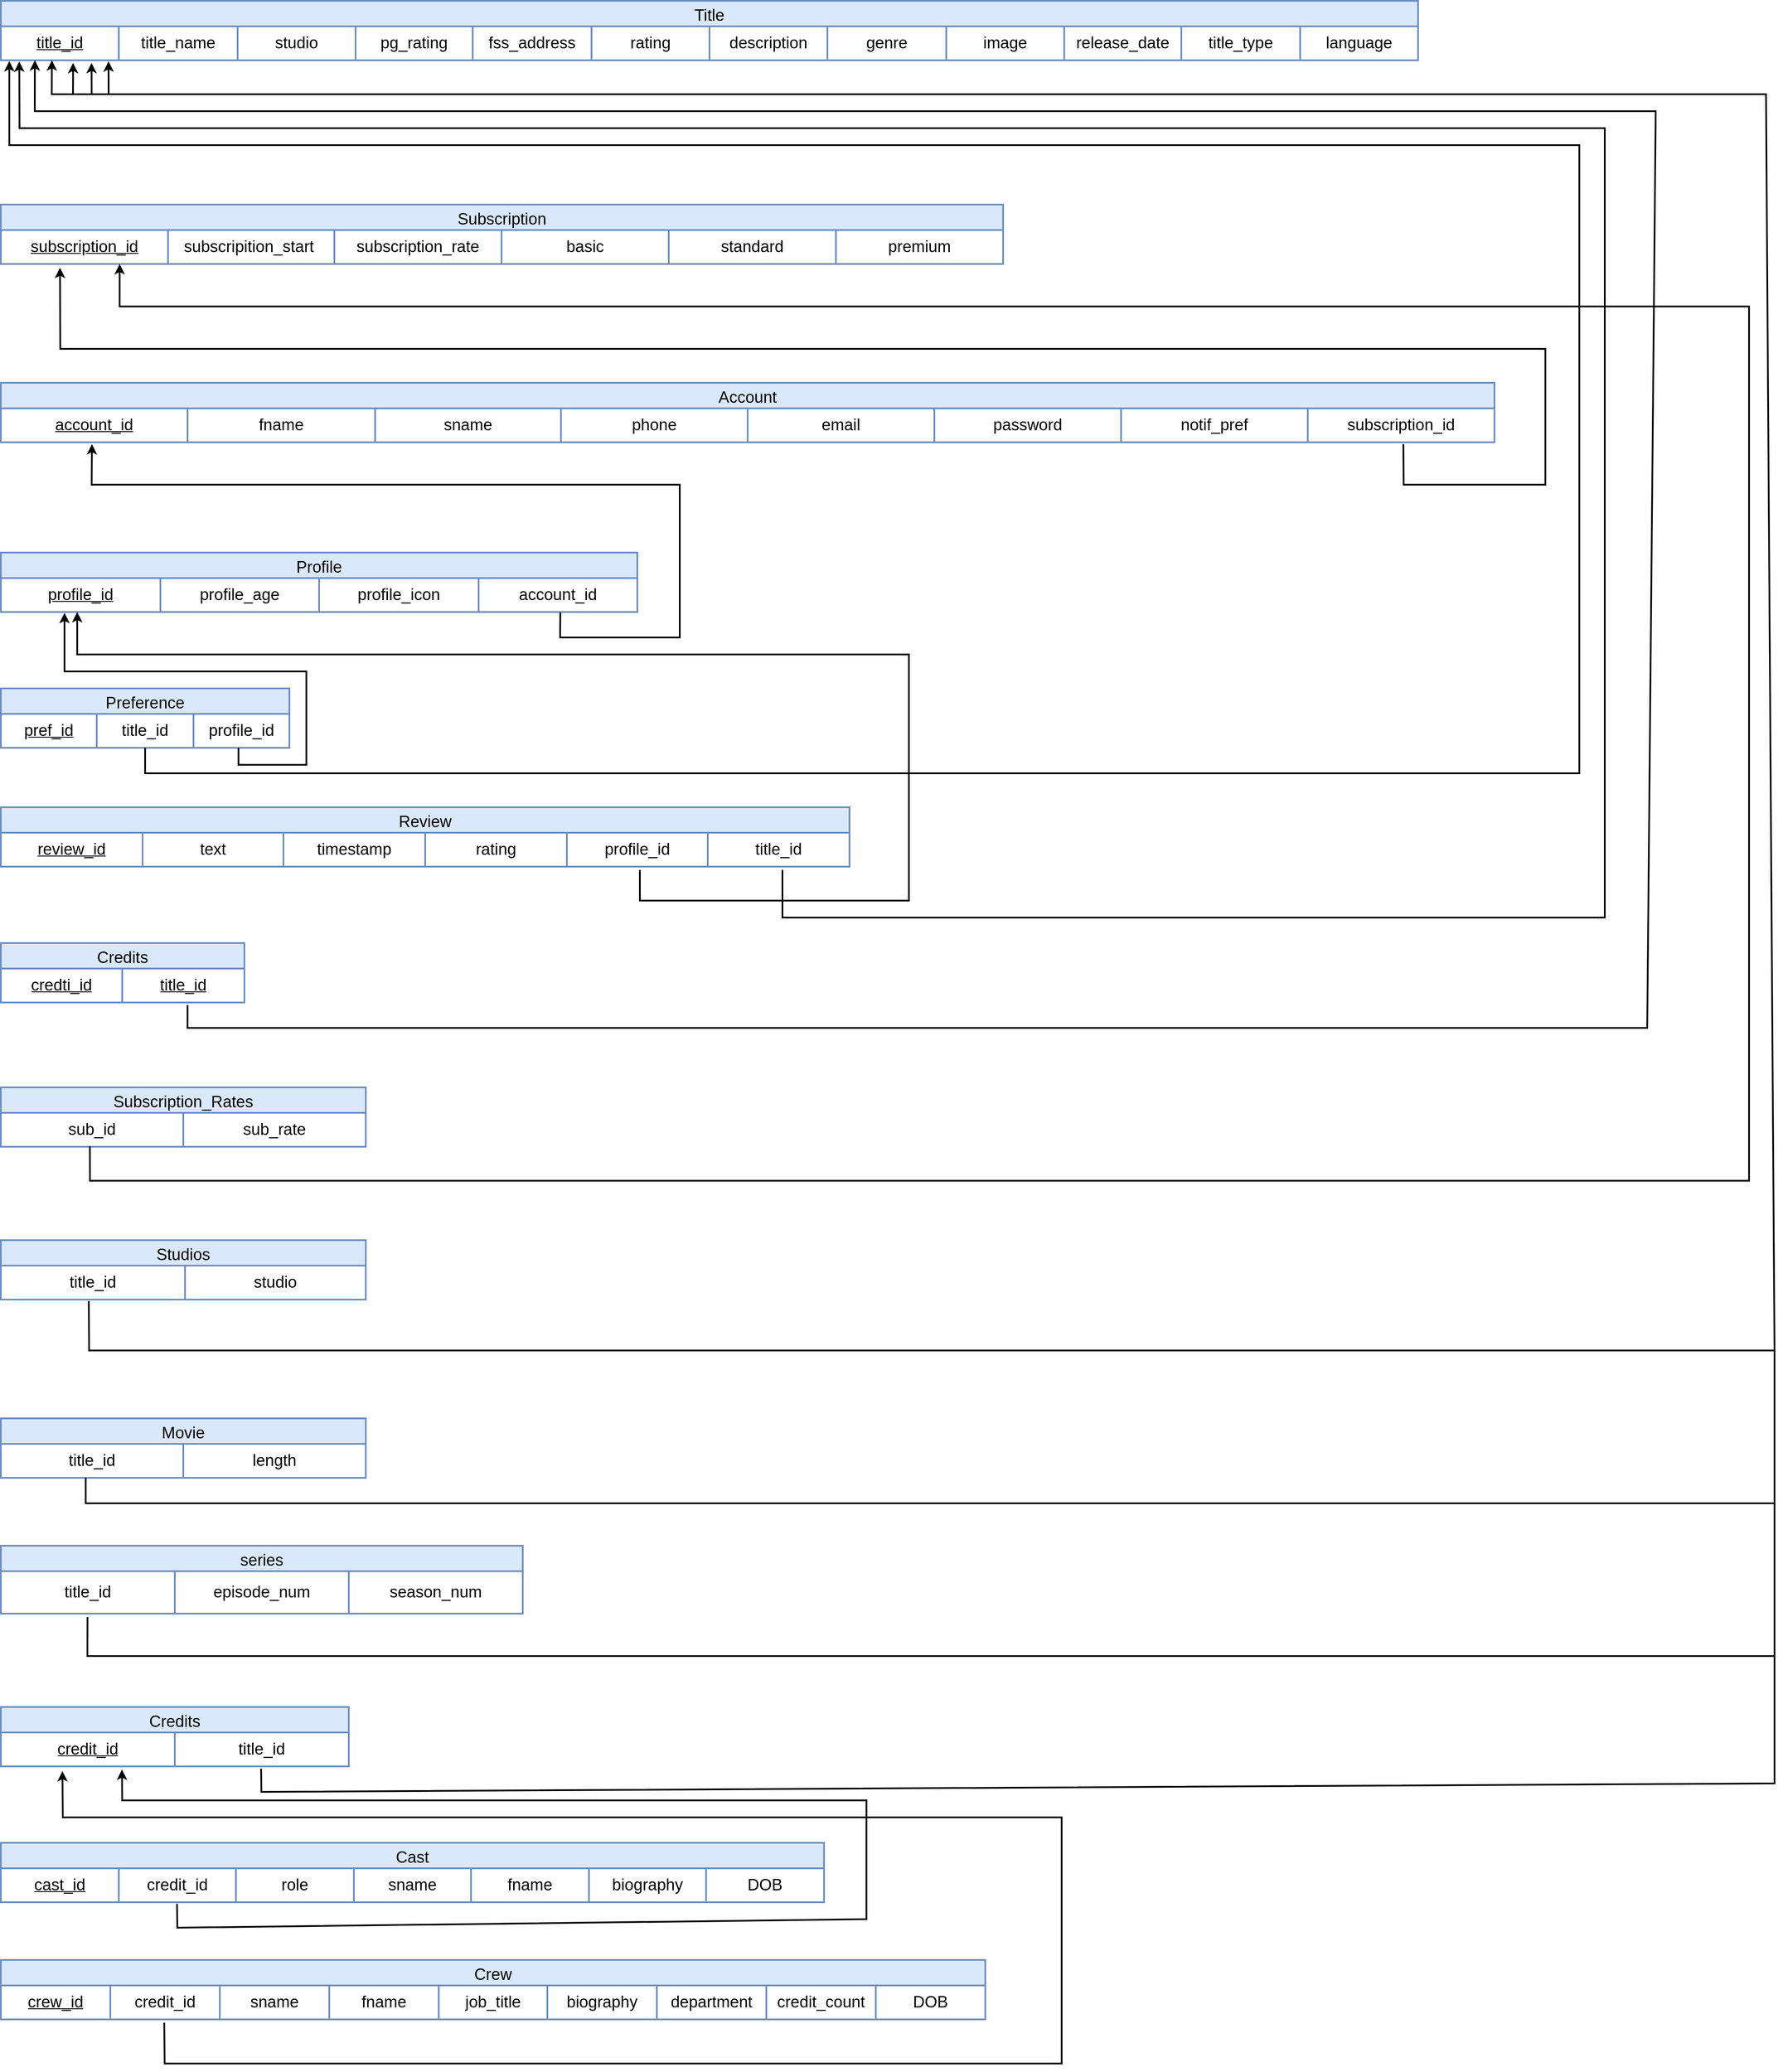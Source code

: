 <mxfile version="24.4.0" type="github">
  <diagram id="C5RBs43oDa-KdzZeNtuy" name="Page-1">
    <mxGraphModel dx="3187" dy="1716" grid="1" gridSize="10" guides="1" tooltips="1" connect="1" arrows="1" fold="1" page="1" pageScale="1" pageWidth="827" pageHeight="1169" math="0" shadow="0">
      <root>
        <mxCell id="WIyWlLk6GJQsqaUBKTNV-0" />
        <mxCell id="WIyWlLk6GJQsqaUBKTNV-1" parent="WIyWlLk6GJQsqaUBKTNV-0" />
        <mxCell id="NfwS4gf-bSEiMEtEzb1n-26" value="Subscription" style="shape=table;startSize=30;container=1;collapsible=0;childLayout=tableLayout;strokeColor=#6c8ebf;fontSize=19;strokeWidth=2;fillColor=#dae8fc;" parent="WIyWlLk6GJQsqaUBKTNV-1" vertex="1">
          <mxGeometry x="20" y="270" width="1181" height="70" as="geometry" />
        </mxCell>
        <mxCell id="NfwS4gf-bSEiMEtEzb1n-27" value="" style="shape=tableRow;horizontal=0;startSize=0;swimlaneHead=0;swimlaneBody=0;strokeColor=inherit;top=0;left=0;bottom=0;right=0;collapsible=0;dropTarget=0;fillColor=none;points=[[0,0.5],[1,0.5]];portConstraint=eastwest;fontSize=19;strokeWidth=2;" parent="NfwS4gf-bSEiMEtEzb1n-26" vertex="1">
          <mxGeometry y="30" width="1181" height="40" as="geometry" />
        </mxCell>
        <mxCell id="NfwS4gf-bSEiMEtEzb1n-28" value="&lt;u style=&quot;font-size: 19px;&quot;&gt;subscription_id&lt;/u&gt;" style="shape=partialRectangle;html=1;whiteSpace=wrap;connectable=0;strokeColor=inherit;overflow=hidden;fillColor=none;top=0;left=0;bottom=0;right=0;pointerEvents=1;fontSize=19;strokeWidth=2;" parent="NfwS4gf-bSEiMEtEzb1n-27" vertex="1">
          <mxGeometry width="197" height="40" as="geometry">
            <mxRectangle width="197" height="40" as="alternateBounds" />
          </mxGeometry>
        </mxCell>
        <mxCell id="NfwS4gf-bSEiMEtEzb1n-29" value="subscripition_start&amp;nbsp;" style="shape=partialRectangle;html=1;whiteSpace=wrap;connectable=0;strokeColor=inherit;overflow=hidden;fillColor=none;top=0;left=0;bottom=0;right=0;pointerEvents=1;fontSize=19;strokeWidth=2;" parent="NfwS4gf-bSEiMEtEzb1n-27" vertex="1">
          <mxGeometry x="197" width="196" height="40" as="geometry">
            <mxRectangle width="196" height="40" as="alternateBounds" />
          </mxGeometry>
        </mxCell>
        <mxCell id="NfwS4gf-bSEiMEtEzb1n-30" value="subscription_rate" style="shape=partialRectangle;html=1;whiteSpace=wrap;connectable=0;strokeColor=inherit;overflow=hidden;fillColor=none;top=0;left=0;bottom=0;right=0;pointerEvents=1;fontSize=19;strokeWidth=2;" parent="NfwS4gf-bSEiMEtEzb1n-27" vertex="1">
          <mxGeometry x="393" width="197" height="40" as="geometry">
            <mxRectangle width="197" height="40" as="alternateBounds" />
          </mxGeometry>
        </mxCell>
        <mxCell id="NfwS4gf-bSEiMEtEzb1n-74" value="basic" style="shape=partialRectangle;html=1;whiteSpace=wrap;connectable=0;strokeColor=inherit;overflow=hidden;fillColor=none;top=0;left=0;bottom=0;right=0;pointerEvents=1;fontSize=19;strokeWidth=2;" parent="NfwS4gf-bSEiMEtEzb1n-27" vertex="1">
          <mxGeometry x="590" width="197" height="40" as="geometry">
            <mxRectangle width="197" height="40" as="alternateBounds" />
          </mxGeometry>
        </mxCell>
        <mxCell id="NfwS4gf-bSEiMEtEzb1n-75" value="standard" style="shape=partialRectangle;html=1;whiteSpace=wrap;connectable=0;strokeColor=inherit;overflow=hidden;fillColor=none;top=0;left=0;bottom=0;right=0;pointerEvents=1;fontSize=19;strokeWidth=2;" parent="NfwS4gf-bSEiMEtEzb1n-27" vertex="1">
          <mxGeometry x="787" width="197" height="40" as="geometry">
            <mxRectangle width="197" height="40" as="alternateBounds" />
          </mxGeometry>
        </mxCell>
        <mxCell id="NfwS4gf-bSEiMEtEzb1n-76" value="premium" style="shape=partialRectangle;html=1;whiteSpace=wrap;connectable=0;strokeColor=inherit;overflow=hidden;fillColor=none;top=0;left=0;bottom=0;right=0;pointerEvents=1;fontSize=19;strokeWidth=2;" parent="NfwS4gf-bSEiMEtEzb1n-27" vertex="1">
          <mxGeometry x="984" width="197" height="40" as="geometry">
            <mxRectangle width="197" height="40" as="alternateBounds" />
          </mxGeometry>
        </mxCell>
        <mxCell id="NfwS4gf-bSEiMEtEzb1n-44" value="Credits" style="shape=table;startSize=30;container=1;collapsible=0;childLayout=tableLayout;strokeColor=#6c8ebf;fontSize=19;strokeWidth=2;fillColor=#dae8fc;" parent="WIyWlLk6GJQsqaUBKTNV-1" vertex="1">
          <mxGeometry x="20" y="1140" width="287" height="70" as="geometry" />
        </mxCell>
        <mxCell id="NfwS4gf-bSEiMEtEzb1n-45" value="" style="shape=tableRow;horizontal=0;startSize=0;swimlaneHead=0;swimlaneBody=0;strokeColor=inherit;top=0;left=0;bottom=0;right=0;collapsible=0;dropTarget=0;fillColor=none;points=[[0,0.5],[1,0.5]];portConstraint=eastwest;fontSize=19;strokeWidth=2;" parent="NfwS4gf-bSEiMEtEzb1n-44" vertex="1">
          <mxGeometry y="30" width="287" height="40" as="geometry" />
        </mxCell>
        <mxCell id="NfwS4gf-bSEiMEtEzb1n-46" value="&lt;u style=&quot;font-size: 19px;&quot;&gt;credti_id&lt;/u&gt;" style="shape=partialRectangle;html=1;whiteSpace=wrap;connectable=0;strokeColor=inherit;overflow=hidden;fillColor=none;top=0;left=0;bottom=0;right=0;pointerEvents=1;fontSize=19;strokeWidth=2;" parent="NfwS4gf-bSEiMEtEzb1n-45" vertex="1">
          <mxGeometry width="143" height="40" as="geometry">
            <mxRectangle width="143" height="40" as="alternateBounds" />
          </mxGeometry>
        </mxCell>
        <mxCell id="NfwS4gf-bSEiMEtEzb1n-47" value="&lt;u style=&quot;font-size: 19px;&quot;&gt;title_id&lt;/u&gt;" style="shape=partialRectangle;html=1;whiteSpace=wrap;connectable=0;strokeColor=inherit;overflow=hidden;fillColor=none;top=0;left=0;bottom=0;right=0;pointerEvents=1;fontSize=19;strokeWidth=2;" parent="NfwS4gf-bSEiMEtEzb1n-45" vertex="1">
          <mxGeometry x="143" width="144" height="40" as="geometry">
            <mxRectangle width="144" height="40" as="alternateBounds" />
          </mxGeometry>
        </mxCell>
        <mxCell id="NfwS4gf-bSEiMEtEzb1n-49" value="Review" style="shape=table;startSize=30;container=1;collapsible=0;childLayout=tableLayout;strokeColor=#6c8ebf;fontSize=19;strokeWidth=2;fillColor=#dae8fc;" parent="WIyWlLk6GJQsqaUBKTNV-1" vertex="1">
          <mxGeometry x="20" y="980" width="1000" height="70" as="geometry" />
        </mxCell>
        <mxCell id="NfwS4gf-bSEiMEtEzb1n-50" value="" style="shape=tableRow;horizontal=0;startSize=0;swimlaneHead=0;swimlaneBody=0;strokeColor=inherit;top=0;left=0;bottom=0;right=0;collapsible=0;dropTarget=0;fillColor=none;points=[[0,0.5],[1,0.5]];portConstraint=eastwest;fontSize=19;strokeWidth=2;" parent="NfwS4gf-bSEiMEtEzb1n-49" vertex="1">
          <mxGeometry y="30" width="1000" height="40" as="geometry" />
        </mxCell>
        <mxCell id="NfwS4gf-bSEiMEtEzb1n-51" value="&lt;u style=&quot;font-size: 19px;&quot;&gt;review_id&lt;/u&gt;" style="shape=partialRectangle;html=1;whiteSpace=wrap;connectable=0;strokeColor=inherit;overflow=hidden;fillColor=none;top=0;left=0;bottom=0;right=0;pointerEvents=1;fontSize=19;strokeWidth=2;" parent="NfwS4gf-bSEiMEtEzb1n-50" vertex="1">
          <mxGeometry width="167" height="40" as="geometry">
            <mxRectangle width="167" height="40" as="alternateBounds" />
          </mxGeometry>
        </mxCell>
        <mxCell id="NfwS4gf-bSEiMEtEzb1n-52" value="text" style="shape=partialRectangle;html=1;whiteSpace=wrap;connectable=0;strokeColor=inherit;overflow=hidden;fillColor=none;top=0;left=0;bottom=0;right=0;pointerEvents=1;fontSize=19;strokeWidth=2;" parent="NfwS4gf-bSEiMEtEzb1n-50" vertex="1">
          <mxGeometry x="167" width="166" height="40" as="geometry">
            <mxRectangle width="166" height="40" as="alternateBounds" />
          </mxGeometry>
        </mxCell>
        <mxCell id="NfwS4gf-bSEiMEtEzb1n-53" value="timestamp" style="shape=partialRectangle;html=1;whiteSpace=wrap;connectable=0;strokeColor=inherit;overflow=hidden;fillColor=none;top=0;left=0;bottom=0;right=0;pointerEvents=1;fontSize=19;strokeWidth=2;" parent="NfwS4gf-bSEiMEtEzb1n-50" vertex="1">
          <mxGeometry x="333" width="167" height="40" as="geometry">
            <mxRectangle width="167" height="40" as="alternateBounds" />
          </mxGeometry>
        </mxCell>
        <mxCell id="NfwS4gf-bSEiMEtEzb1n-91" value="rating" style="shape=partialRectangle;html=1;whiteSpace=wrap;connectable=0;strokeColor=inherit;overflow=hidden;fillColor=none;top=0;left=0;bottom=0;right=0;pointerEvents=1;fontSize=19;strokeWidth=2;" parent="NfwS4gf-bSEiMEtEzb1n-50" vertex="1">
          <mxGeometry x="500" width="167" height="40" as="geometry">
            <mxRectangle width="167" height="40" as="alternateBounds" />
          </mxGeometry>
        </mxCell>
        <mxCell id="NfwS4gf-bSEiMEtEzb1n-92" value="profile_id" style="shape=partialRectangle;html=1;whiteSpace=wrap;connectable=0;strokeColor=inherit;overflow=hidden;fillColor=none;top=0;left=0;bottom=0;right=0;pointerEvents=1;fontSize=19;strokeWidth=2;" parent="NfwS4gf-bSEiMEtEzb1n-50" vertex="1">
          <mxGeometry x="667" width="166" height="40" as="geometry">
            <mxRectangle width="166" height="40" as="alternateBounds" />
          </mxGeometry>
        </mxCell>
        <mxCell id="NfwS4gf-bSEiMEtEzb1n-93" value="title_id" style="shape=partialRectangle;html=1;whiteSpace=wrap;connectable=0;strokeColor=inherit;overflow=hidden;fillColor=none;top=0;left=0;bottom=0;right=0;pointerEvents=1;fontSize=19;strokeWidth=2;" parent="NfwS4gf-bSEiMEtEzb1n-50" vertex="1">
          <mxGeometry x="833" width="167" height="40" as="geometry">
            <mxRectangle width="167" height="40" as="alternateBounds" />
          </mxGeometry>
        </mxCell>
        <mxCell id="NfwS4gf-bSEiMEtEzb1n-54" value="Title" style="shape=table;startSize=30;container=1;collapsible=0;childLayout=tableLayout;strokeColor=#6c8ebf;fontSize=19;strokeWidth=2;fillColor=#dae8fc;" parent="WIyWlLk6GJQsqaUBKTNV-1" vertex="1">
          <mxGeometry x="20" y="30" width="1670" height="70" as="geometry" />
        </mxCell>
        <mxCell id="NfwS4gf-bSEiMEtEzb1n-55" value="" style="shape=tableRow;horizontal=0;startSize=0;swimlaneHead=0;swimlaneBody=0;strokeColor=inherit;top=0;left=0;bottom=0;right=0;collapsible=0;dropTarget=0;fillColor=none;points=[[0,0.5],[1,0.5]];portConstraint=eastwest;fontSize=19;strokeWidth=2;" parent="NfwS4gf-bSEiMEtEzb1n-54" vertex="1">
          <mxGeometry y="30" width="1670" height="40" as="geometry" />
        </mxCell>
        <mxCell id="NfwS4gf-bSEiMEtEzb1n-56" value="&lt;u style=&quot;font-size: 19px;&quot;&gt;title_id&lt;/u&gt;" style="shape=partialRectangle;html=1;whiteSpace=wrap;connectable=0;strokeColor=inherit;overflow=hidden;fillColor=none;top=0;left=0;bottom=0;right=0;pointerEvents=1;fontSize=19;strokeWidth=2;" parent="NfwS4gf-bSEiMEtEzb1n-55" vertex="1">
          <mxGeometry width="139" height="40" as="geometry">
            <mxRectangle width="139" height="40" as="alternateBounds" />
          </mxGeometry>
        </mxCell>
        <mxCell id="NfwS4gf-bSEiMEtEzb1n-57" value="title_name" style="shape=partialRectangle;html=1;whiteSpace=wrap;connectable=0;strokeColor=inherit;overflow=hidden;fillColor=none;top=0;left=0;bottom=0;right=0;pointerEvents=1;fontSize=19;strokeWidth=2;" parent="NfwS4gf-bSEiMEtEzb1n-55" vertex="1">
          <mxGeometry x="139" width="140" height="40" as="geometry">
            <mxRectangle width="140" height="40" as="alternateBounds" />
          </mxGeometry>
        </mxCell>
        <mxCell id="NfwS4gf-bSEiMEtEzb1n-58" value="studio" style="shape=partialRectangle;html=1;whiteSpace=wrap;connectable=0;strokeColor=inherit;overflow=hidden;fillColor=none;top=0;left=0;bottom=0;right=0;pointerEvents=1;fontSize=19;strokeWidth=2;" parent="NfwS4gf-bSEiMEtEzb1n-55" vertex="1">
          <mxGeometry x="279" width="139" height="40" as="geometry">
            <mxRectangle width="139" height="40" as="alternateBounds" />
          </mxGeometry>
        </mxCell>
        <mxCell id="NfwS4gf-bSEiMEtEzb1n-82" value="pg_rating" style="shape=partialRectangle;html=1;whiteSpace=wrap;connectable=0;strokeColor=inherit;overflow=hidden;fillColor=none;top=0;left=0;bottom=0;right=0;pointerEvents=1;fontSize=19;strokeWidth=2;" parent="NfwS4gf-bSEiMEtEzb1n-55" vertex="1">
          <mxGeometry x="418" width="138" height="40" as="geometry">
            <mxRectangle width="138" height="40" as="alternateBounds" />
          </mxGeometry>
        </mxCell>
        <mxCell id="NfwS4gf-bSEiMEtEzb1n-83" value="fss_address" style="shape=partialRectangle;html=1;whiteSpace=wrap;connectable=0;strokeColor=inherit;overflow=hidden;fillColor=none;top=0;left=0;bottom=0;right=0;pointerEvents=1;fontSize=19;strokeWidth=2;" parent="NfwS4gf-bSEiMEtEzb1n-55" vertex="1">
          <mxGeometry x="556" width="140" height="40" as="geometry">
            <mxRectangle width="140" height="40" as="alternateBounds" />
          </mxGeometry>
        </mxCell>
        <mxCell id="NfwS4gf-bSEiMEtEzb1n-84" value="rating" style="shape=partialRectangle;html=1;whiteSpace=wrap;connectable=0;strokeColor=inherit;overflow=hidden;fillColor=none;top=0;left=0;bottom=0;right=0;pointerEvents=1;fontSize=19;strokeWidth=2;" parent="NfwS4gf-bSEiMEtEzb1n-55" vertex="1">
          <mxGeometry x="696" width="139" height="40" as="geometry">
            <mxRectangle width="139" height="40" as="alternateBounds" />
          </mxGeometry>
        </mxCell>
        <mxCell id="NfwS4gf-bSEiMEtEzb1n-85" value="description" style="shape=partialRectangle;html=1;whiteSpace=wrap;connectable=0;strokeColor=inherit;overflow=hidden;fillColor=none;top=0;left=0;bottom=0;right=0;pointerEvents=1;fontSize=19;strokeWidth=2;" parent="NfwS4gf-bSEiMEtEzb1n-55" vertex="1">
          <mxGeometry x="835" width="139" height="40" as="geometry">
            <mxRectangle width="139" height="40" as="alternateBounds" />
          </mxGeometry>
        </mxCell>
        <mxCell id="NfwS4gf-bSEiMEtEzb1n-86" value="genre" style="shape=partialRectangle;html=1;whiteSpace=wrap;connectable=0;strokeColor=inherit;overflow=hidden;fillColor=none;top=0;left=0;bottom=0;right=0;pointerEvents=1;fontSize=19;strokeWidth=2;" parent="NfwS4gf-bSEiMEtEzb1n-55" vertex="1">
          <mxGeometry x="974" width="140" height="40" as="geometry">
            <mxRectangle width="140" height="40" as="alternateBounds" />
          </mxGeometry>
        </mxCell>
        <mxCell id="NfwS4gf-bSEiMEtEzb1n-87" value="image" style="shape=partialRectangle;html=1;whiteSpace=wrap;connectable=0;strokeColor=inherit;overflow=hidden;fillColor=none;top=0;left=0;bottom=0;right=0;pointerEvents=1;fontSize=19;strokeWidth=2;" parent="NfwS4gf-bSEiMEtEzb1n-55" vertex="1">
          <mxGeometry x="1114" width="139" height="40" as="geometry">
            <mxRectangle width="139" height="40" as="alternateBounds" />
          </mxGeometry>
        </mxCell>
        <mxCell id="NfwS4gf-bSEiMEtEzb1n-88" value="release_date" style="shape=partialRectangle;html=1;whiteSpace=wrap;connectable=0;strokeColor=inherit;overflow=hidden;fillColor=none;top=0;left=0;bottom=0;right=0;pointerEvents=1;fontSize=19;strokeWidth=2;" parent="NfwS4gf-bSEiMEtEzb1n-55" vertex="1">
          <mxGeometry x="1253" width="138" height="40" as="geometry">
            <mxRectangle width="138" height="40" as="alternateBounds" />
          </mxGeometry>
        </mxCell>
        <mxCell id="NfwS4gf-bSEiMEtEzb1n-89" value="title_type" style="shape=partialRectangle;html=1;whiteSpace=wrap;connectable=0;strokeColor=inherit;overflow=hidden;fillColor=none;top=0;left=0;bottom=0;right=0;pointerEvents=1;fontSize=19;strokeWidth=2;" parent="NfwS4gf-bSEiMEtEzb1n-55" vertex="1">
          <mxGeometry x="1391" width="140" height="40" as="geometry">
            <mxRectangle width="140" height="40" as="alternateBounds" />
          </mxGeometry>
        </mxCell>
        <mxCell id="NfwS4gf-bSEiMEtEzb1n-90" value="language" style="shape=partialRectangle;html=1;whiteSpace=wrap;connectable=0;strokeColor=inherit;overflow=hidden;fillColor=none;top=0;left=0;bottom=0;right=0;pointerEvents=1;fontSize=19;strokeWidth=2;" parent="NfwS4gf-bSEiMEtEzb1n-55" vertex="1">
          <mxGeometry x="1531" width="139" height="40" as="geometry">
            <mxRectangle width="139" height="40" as="alternateBounds" />
          </mxGeometry>
        </mxCell>
        <mxCell id="NfwS4gf-bSEiMEtEzb1n-59" value="Preference" style="shape=table;startSize=30;container=1;collapsible=0;childLayout=tableLayout;strokeColor=#6c8ebf;fontSize=19;strokeWidth=2;fillColor=#dae8fc;" parent="WIyWlLk6GJQsqaUBKTNV-1" vertex="1">
          <mxGeometry x="20" y="840" width="340" height="70" as="geometry" />
        </mxCell>
        <mxCell id="NfwS4gf-bSEiMEtEzb1n-60" value="" style="shape=tableRow;horizontal=0;startSize=0;swimlaneHead=0;swimlaneBody=0;strokeColor=inherit;top=0;left=0;bottom=0;right=0;collapsible=0;dropTarget=0;fillColor=none;points=[[0,0.5],[1,0.5]];portConstraint=eastwest;fontSize=19;strokeWidth=2;" parent="NfwS4gf-bSEiMEtEzb1n-59" vertex="1">
          <mxGeometry y="30" width="340" height="40" as="geometry" />
        </mxCell>
        <mxCell id="NfwS4gf-bSEiMEtEzb1n-61" value="&lt;u style=&quot;font-size: 19px;&quot;&gt;pref_id&lt;/u&gt;" style="shape=partialRectangle;html=1;whiteSpace=wrap;connectable=0;strokeColor=inherit;overflow=hidden;fillColor=none;top=0;left=0;bottom=0;right=0;pointerEvents=1;fontSize=19;strokeWidth=2;" parent="NfwS4gf-bSEiMEtEzb1n-60" vertex="1">
          <mxGeometry width="113" height="40" as="geometry">
            <mxRectangle width="113" height="40" as="alternateBounds" />
          </mxGeometry>
        </mxCell>
        <mxCell id="NfwS4gf-bSEiMEtEzb1n-62" value="title_id" style="shape=partialRectangle;html=1;whiteSpace=wrap;connectable=0;strokeColor=inherit;overflow=hidden;fillColor=none;top=0;left=0;bottom=0;right=0;pointerEvents=1;fontSize=19;strokeWidth=2;" parent="NfwS4gf-bSEiMEtEzb1n-60" vertex="1">
          <mxGeometry x="113" width="114" height="40" as="geometry">
            <mxRectangle width="114" height="40" as="alternateBounds" />
          </mxGeometry>
        </mxCell>
        <mxCell id="NfwS4gf-bSEiMEtEzb1n-63" value="profile_id" style="shape=partialRectangle;html=1;whiteSpace=wrap;connectable=0;strokeColor=inherit;overflow=hidden;fillColor=none;top=0;left=0;bottom=0;right=0;pointerEvents=1;fontSize=19;strokeWidth=2;" parent="NfwS4gf-bSEiMEtEzb1n-60" vertex="1">
          <mxGeometry x="227" width="113" height="40" as="geometry">
            <mxRectangle width="113" height="40" as="alternateBounds" />
          </mxGeometry>
        </mxCell>
        <mxCell id="NfwS4gf-bSEiMEtEzb1n-64" value="Account" style="shape=table;startSize=30;container=1;collapsible=0;childLayout=tableLayout;strokeColor=#6c8ebf;fontSize=19;strokeWidth=2;fillColor=#dae8fc;" parent="WIyWlLk6GJQsqaUBKTNV-1" vertex="1">
          <mxGeometry x="20" y="480" width="1760" height="70" as="geometry" />
        </mxCell>
        <mxCell id="NfwS4gf-bSEiMEtEzb1n-65" value="" style="shape=tableRow;horizontal=0;startSize=0;swimlaneHead=0;swimlaneBody=0;strokeColor=inherit;top=0;left=0;bottom=0;right=0;collapsible=0;dropTarget=0;fillColor=none;points=[[0,0.5],[1,0.5]];portConstraint=eastwest;fontSize=19;strokeWidth=2;" parent="NfwS4gf-bSEiMEtEzb1n-64" vertex="1">
          <mxGeometry y="30" width="1760" height="40" as="geometry" />
        </mxCell>
        <mxCell id="NfwS4gf-bSEiMEtEzb1n-66" value="&lt;u style=&quot;font-size: 19px;&quot;&gt;account_id&lt;/u&gt;" style="shape=partialRectangle;html=1;whiteSpace=wrap;connectable=0;strokeColor=inherit;overflow=hidden;fillColor=none;top=0;left=0;bottom=0;right=0;pointerEvents=1;fontSize=19;strokeWidth=2;" parent="NfwS4gf-bSEiMEtEzb1n-65" vertex="1">
          <mxGeometry width="220" height="40" as="geometry">
            <mxRectangle width="220" height="40" as="alternateBounds" />
          </mxGeometry>
        </mxCell>
        <mxCell id="NfwS4gf-bSEiMEtEzb1n-67" value="fname" style="shape=partialRectangle;html=1;whiteSpace=wrap;connectable=0;strokeColor=inherit;overflow=hidden;fillColor=none;top=0;left=0;bottom=0;right=0;pointerEvents=1;fontSize=19;strokeWidth=2;" parent="NfwS4gf-bSEiMEtEzb1n-65" vertex="1">
          <mxGeometry x="220" width="221" height="40" as="geometry">
            <mxRectangle width="221" height="40" as="alternateBounds" />
          </mxGeometry>
        </mxCell>
        <mxCell id="NfwS4gf-bSEiMEtEzb1n-68" value="sname" style="shape=partialRectangle;html=1;whiteSpace=wrap;connectable=0;strokeColor=inherit;overflow=hidden;fillColor=none;top=0;left=0;bottom=0;right=0;pointerEvents=1;fontSize=19;strokeWidth=2;" parent="NfwS4gf-bSEiMEtEzb1n-65" vertex="1">
          <mxGeometry x="441" width="219" height="40" as="geometry">
            <mxRectangle width="219" height="40" as="alternateBounds" />
          </mxGeometry>
        </mxCell>
        <mxCell id="NfwS4gf-bSEiMEtEzb1n-77" value="phone" style="shape=partialRectangle;html=1;whiteSpace=wrap;connectable=0;strokeColor=inherit;overflow=hidden;fillColor=none;top=0;left=0;bottom=0;right=0;pointerEvents=1;fontSize=19;strokeWidth=2;" parent="NfwS4gf-bSEiMEtEzb1n-65" vertex="1">
          <mxGeometry x="660" width="220" height="40" as="geometry">
            <mxRectangle width="220" height="40" as="alternateBounds" />
          </mxGeometry>
        </mxCell>
        <mxCell id="NfwS4gf-bSEiMEtEzb1n-78" value="email" style="shape=partialRectangle;html=1;whiteSpace=wrap;connectable=0;strokeColor=inherit;overflow=hidden;fillColor=none;top=0;left=0;bottom=0;right=0;pointerEvents=1;fontSize=19;strokeWidth=2;" parent="NfwS4gf-bSEiMEtEzb1n-65" vertex="1">
          <mxGeometry x="880" width="220" height="40" as="geometry">
            <mxRectangle width="220" height="40" as="alternateBounds" />
          </mxGeometry>
        </mxCell>
        <mxCell id="NfwS4gf-bSEiMEtEzb1n-79" value="password" style="shape=partialRectangle;html=1;whiteSpace=wrap;connectable=0;strokeColor=inherit;overflow=hidden;fillColor=none;top=0;left=0;bottom=0;right=0;pointerEvents=1;fontSize=19;strokeWidth=2;" parent="NfwS4gf-bSEiMEtEzb1n-65" vertex="1">
          <mxGeometry x="1100" width="220" height="40" as="geometry">
            <mxRectangle width="220" height="40" as="alternateBounds" />
          </mxGeometry>
        </mxCell>
        <mxCell id="NfwS4gf-bSEiMEtEzb1n-80" value="notif_pref" style="shape=partialRectangle;html=1;whiteSpace=wrap;connectable=0;strokeColor=inherit;overflow=hidden;fillColor=none;top=0;left=0;bottom=0;right=0;pointerEvents=1;fontSize=19;strokeWidth=2;" parent="NfwS4gf-bSEiMEtEzb1n-65" vertex="1">
          <mxGeometry x="1320" width="220" height="40" as="geometry">
            <mxRectangle width="220" height="40" as="alternateBounds" />
          </mxGeometry>
        </mxCell>
        <mxCell id="NfwS4gf-bSEiMEtEzb1n-104" value="subscription_id" style="shape=partialRectangle;html=1;whiteSpace=wrap;connectable=0;strokeColor=inherit;overflow=hidden;fillColor=none;top=0;left=0;bottom=0;right=0;pointerEvents=1;fontSize=19;strokeWidth=2;" parent="NfwS4gf-bSEiMEtEzb1n-65" vertex="1">
          <mxGeometry x="1540" width="220" height="40" as="geometry">
            <mxRectangle width="220" height="40" as="alternateBounds" />
          </mxGeometry>
        </mxCell>
        <mxCell id="NfwS4gf-bSEiMEtEzb1n-69" value="Profile" style="shape=table;startSize=30;container=1;collapsible=0;childLayout=tableLayout;strokeColor=#6c8ebf;fontSize=19;strokeWidth=2;fillColor=#dae8fc;" parent="WIyWlLk6GJQsqaUBKTNV-1" vertex="1">
          <mxGeometry x="20" y="680" width="750" height="70" as="geometry" />
        </mxCell>
        <mxCell id="NfwS4gf-bSEiMEtEzb1n-70" value="" style="shape=tableRow;horizontal=0;startSize=0;swimlaneHead=0;swimlaneBody=0;strokeColor=inherit;top=0;left=0;bottom=0;right=0;collapsible=0;dropTarget=0;fillColor=none;points=[[0,0.5],[1,0.5]];portConstraint=eastwest;fontSize=19;strokeWidth=2;" parent="NfwS4gf-bSEiMEtEzb1n-69" vertex="1">
          <mxGeometry y="30" width="750" height="40" as="geometry" />
        </mxCell>
        <mxCell id="NfwS4gf-bSEiMEtEzb1n-71" value="&lt;u style=&quot;font-size: 19px;&quot;&gt;profile_id&lt;/u&gt;" style="shape=partialRectangle;html=1;whiteSpace=wrap;connectable=0;strokeColor=inherit;overflow=hidden;fillColor=none;top=0;left=0;bottom=0;right=0;pointerEvents=1;fontSize=19;strokeWidth=2;" parent="NfwS4gf-bSEiMEtEzb1n-70" vertex="1">
          <mxGeometry width="188" height="40" as="geometry">
            <mxRectangle width="188" height="40" as="alternateBounds" />
          </mxGeometry>
        </mxCell>
        <mxCell id="NfwS4gf-bSEiMEtEzb1n-72" value="profile_age" style="shape=partialRectangle;html=1;whiteSpace=wrap;connectable=0;strokeColor=inherit;overflow=hidden;fillColor=none;top=0;left=0;bottom=0;right=0;pointerEvents=1;fontSize=19;strokeWidth=2;" parent="NfwS4gf-bSEiMEtEzb1n-70" vertex="1">
          <mxGeometry x="188" width="187" height="40" as="geometry">
            <mxRectangle width="187" height="40" as="alternateBounds" />
          </mxGeometry>
        </mxCell>
        <mxCell id="NfwS4gf-bSEiMEtEzb1n-73" value="profile_icon" style="shape=partialRectangle;html=1;whiteSpace=wrap;connectable=0;strokeColor=inherit;overflow=hidden;fillColor=none;top=0;left=0;bottom=0;right=0;pointerEvents=1;fontSize=19;strokeWidth=2;" parent="NfwS4gf-bSEiMEtEzb1n-70" vertex="1">
          <mxGeometry x="375" width="188" height="40" as="geometry">
            <mxRectangle width="188" height="40" as="alternateBounds" />
          </mxGeometry>
        </mxCell>
        <mxCell id="NfwS4gf-bSEiMEtEzb1n-81" value="account_id" style="shape=partialRectangle;html=1;whiteSpace=wrap;connectable=0;strokeColor=inherit;overflow=hidden;fillColor=none;top=0;left=0;bottom=0;right=0;pointerEvents=1;fontSize=19;strokeWidth=2;" parent="NfwS4gf-bSEiMEtEzb1n-70" vertex="1">
          <mxGeometry x="563" width="187" height="40" as="geometry">
            <mxRectangle width="187" height="40" as="alternateBounds" />
          </mxGeometry>
        </mxCell>
        <mxCell id="NfwS4gf-bSEiMEtEzb1n-94" value="Subscription_Rates" style="shape=table;startSize=30;container=1;collapsible=0;childLayout=tableLayout;strokeColor=#6c8ebf;fontSize=19;strokeWidth=2;fillColor=#dae8fc;" parent="WIyWlLk6GJQsqaUBKTNV-1" vertex="1">
          <mxGeometry x="20" y="1310" width="430" height="70" as="geometry" />
        </mxCell>
        <mxCell id="NfwS4gf-bSEiMEtEzb1n-95" value="" style="shape=tableRow;horizontal=0;startSize=0;swimlaneHead=0;swimlaneBody=0;strokeColor=inherit;top=0;left=0;bottom=0;right=0;collapsible=0;dropTarget=0;fillColor=none;points=[[0,0.5],[1,0.5]];portConstraint=eastwest;fontSize=19;strokeWidth=2;" parent="NfwS4gf-bSEiMEtEzb1n-94" vertex="1">
          <mxGeometry y="30" width="430" height="40" as="geometry" />
        </mxCell>
        <mxCell id="NfwS4gf-bSEiMEtEzb1n-96" value="sub_id" style="shape=partialRectangle;html=1;whiteSpace=wrap;connectable=0;strokeColor=inherit;overflow=hidden;fillColor=none;top=0;left=0;bottom=0;right=0;pointerEvents=1;fontSize=19;strokeWidth=2;" parent="NfwS4gf-bSEiMEtEzb1n-95" vertex="1">
          <mxGeometry width="215" height="40" as="geometry">
            <mxRectangle width="215" height="40" as="alternateBounds" />
          </mxGeometry>
        </mxCell>
        <mxCell id="NfwS4gf-bSEiMEtEzb1n-97" value="sub_rate" style="shape=partialRectangle;html=1;whiteSpace=wrap;connectable=0;strokeColor=inherit;overflow=hidden;fillColor=none;top=0;left=0;bottom=0;right=0;pointerEvents=1;fontSize=19;strokeWidth=2;" parent="NfwS4gf-bSEiMEtEzb1n-95" vertex="1">
          <mxGeometry x="215" width="215" height="40" as="geometry">
            <mxRectangle width="215" height="40" as="alternateBounds" />
          </mxGeometry>
        </mxCell>
        <mxCell id="NfwS4gf-bSEiMEtEzb1n-99" value="Studios" style="shape=table;startSize=30;container=1;collapsible=0;childLayout=tableLayout;strokeColor=#6c8ebf;fontSize=19;strokeWidth=2;fillColor=#dae8fc;" parent="WIyWlLk6GJQsqaUBKTNV-1" vertex="1">
          <mxGeometry x="20" y="1490" width="430" height="70" as="geometry" />
        </mxCell>
        <mxCell id="NfwS4gf-bSEiMEtEzb1n-100" value="" style="shape=tableRow;horizontal=0;startSize=0;swimlaneHead=0;swimlaneBody=0;strokeColor=inherit;top=0;left=0;bottom=0;right=0;collapsible=0;dropTarget=0;fillColor=none;points=[[0,0.5],[1,0.5]];portConstraint=eastwest;fontSize=19;strokeWidth=2;" parent="NfwS4gf-bSEiMEtEzb1n-99" vertex="1">
          <mxGeometry y="30" width="430" height="40" as="geometry" />
        </mxCell>
        <mxCell id="NfwS4gf-bSEiMEtEzb1n-101" value="title_id" style="shape=partialRectangle;html=1;whiteSpace=wrap;connectable=0;strokeColor=inherit;overflow=hidden;fillColor=none;top=0;left=0;bottom=0;right=0;pointerEvents=1;fontSize=19;strokeWidth=2;" parent="NfwS4gf-bSEiMEtEzb1n-100" vertex="1">
          <mxGeometry width="217" height="40" as="geometry">
            <mxRectangle width="217" height="40" as="alternateBounds" />
          </mxGeometry>
        </mxCell>
        <mxCell id="NfwS4gf-bSEiMEtEzb1n-102" value="studio" style="shape=partialRectangle;html=1;whiteSpace=wrap;connectable=0;strokeColor=inherit;overflow=hidden;fillColor=none;top=0;left=0;bottom=0;right=0;pointerEvents=1;fontSize=19;strokeWidth=2;" parent="NfwS4gf-bSEiMEtEzb1n-100" vertex="1">
          <mxGeometry x="217" width="213" height="40" as="geometry">
            <mxRectangle width="213" height="40" as="alternateBounds" />
          </mxGeometry>
        </mxCell>
        <mxCell id="NfwS4gf-bSEiMEtEzb1n-106" value="" style="endArrow=classic;html=1;rounded=0;exitX=0.879;exitY=1.018;exitDx=0;exitDy=0;exitPerimeter=0;entryX=0.061;entryY=1.057;entryDx=0;entryDy=0;entryPerimeter=0;fontSize=19;strokeWidth=2;" parent="WIyWlLk6GJQsqaUBKTNV-1" source="NfwS4gf-bSEiMEtEzb1n-70" target="NfwS4gf-bSEiMEtEzb1n-65" edge="1">
          <mxGeometry width="50" height="50" relative="1" as="geometry">
            <mxPoint x="980" y="780" as="sourcePoint" />
            <mxPoint x="140" y="600" as="targetPoint" />
            <Array as="points">
              <mxPoint x="679" y="780" />
              <mxPoint x="820" y="780" />
              <mxPoint x="820" y="600" />
              <mxPoint x="127" y="600" />
            </Array>
          </mxGeometry>
        </mxCell>
        <mxCell id="NfwS4gf-bSEiMEtEzb1n-108" value="" style="endArrow=classic;html=1;rounded=0;exitX=0.753;exitY=1.097;exitDx=0;exitDy=0;exitPerimeter=0;entryX=0.12;entryY=1;entryDx=0;entryDy=0;entryPerimeter=0;fontSize=19;strokeWidth=2;" parent="WIyWlLk6GJQsqaUBKTNV-1" source="NfwS4gf-bSEiMEtEzb1n-50" target="NfwS4gf-bSEiMEtEzb1n-70" edge="1">
          <mxGeometry width="50" height="50" relative="1" as="geometry">
            <mxPoint x="920" y="1130" as="sourcePoint" />
            <mxPoint x="1070" y="1090" as="targetPoint" />
            <Array as="points">
              <mxPoint x="773" y="1090" />
              <mxPoint x="1090" y="1090" />
              <mxPoint x="1090" y="800" />
              <mxPoint x="110" y="800" />
            </Array>
          </mxGeometry>
        </mxCell>
        <mxCell id="NfwS4gf-bSEiMEtEzb1n-109" value="" style="endArrow=classic;html=1;rounded=0;exitX=0.921;exitY=1.097;exitDx=0;exitDy=0;exitPerimeter=0;entryX=0.013;entryY=1.037;entryDx=0;entryDy=0;entryPerimeter=0;fontSize=19;strokeWidth=2;" parent="WIyWlLk6GJQsqaUBKTNV-1" source="NfwS4gf-bSEiMEtEzb1n-50" target="NfwS4gf-bSEiMEtEzb1n-55" edge="1">
          <mxGeometry width="50" height="50" relative="1" as="geometry">
            <mxPoint x="1100" y="1170" as="sourcePoint" />
            <mxPoint x="70" y="170" as="targetPoint" />
            <Array as="points">
              <mxPoint x="941" y="1110" />
              <mxPoint x="1910" y="1110" />
              <mxPoint x="1910" y="180" />
              <mxPoint x="42" y="180" />
            </Array>
          </mxGeometry>
        </mxCell>
        <mxCell id="NfwS4gf-bSEiMEtEzb1n-110" value="" style="endArrow=classic;html=1;rounded=0;entryX=0.024;entryY=1;entryDx=0;entryDy=0;entryPerimeter=0;fontSize=19;strokeWidth=2;" parent="WIyWlLk6GJQsqaUBKTNV-1" target="NfwS4gf-bSEiMEtEzb1n-55" edge="1">
          <mxGeometry width="50" height="50" relative="1" as="geometry">
            <mxPoint x="240" y="1213" as="sourcePoint" />
            <mxPoint x="120" y="160" as="targetPoint" />
            <Array as="points">
              <mxPoint x="240" y="1240" />
              <mxPoint x="1960" y="1240" />
              <mxPoint x="1970" y="160" />
              <mxPoint x="60" y="160" />
            </Array>
          </mxGeometry>
        </mxCell>
        <mxCell id="NfwS4gf-bSEiMEtEzb1n-112" value="" style="endArrow=classic;html=1;rounded=0;exitX=0.244;exitY=0.982;exitDx=0;exitDy=0;exitPerimeter=0;fontSize=19;strokeWidth=2;" parent="WIyWlLk6GJQsqaUBKTNV-1" source="NfwS4gf-bSEiMEtEzb1n-95" edge="1">
          <mxGeometry width="50" height="50" relative="1" as="geometry">
            <mxPoint x="280" y="1470" as="sourcePoint" />
            <mxPoint x="160" y="340" as="targetPoint" />
            <Array as="points">
              <mxPoint x="125" y="1420" />
              <mxPoint x="2080" y="1420" />
              <mxPoint x="2080" y="390" />
              <mxPoint x="160" y="390" />
            </Array>
          </mxGeometry>
        </mxCell>
        <mxCell id="NfwS4gf-bSEiMEtEzb1n-114" value="" style="endArrow=classic;html=1;rounded=0;exitX=0.939;exitY=1.057;exitDx=0;exitDy=0;exitPerimeter=0;entryX=0.059;entryY=1.109;entryDx=0;entryDy=0;entryPerimeter=0;fontSize=19;strokeWidth=2;" parent="WIyWlLk6GJQsqaUBKTNV-1" source="NfwS4gf-bSEiMEtEzb1n-65" target="NfwS4gf-bSEiMEtEzb1n-27" edge="1">
          <mxGeometry width="50" height="50" relative="1" as="geometry">
            <mxPoint x="1750" y="640" as="sourcePoint" />
            <mxPoint x="1800" y="590" as="targetPoint" />
            <Array as="points">
              <mxPoint x="1673" y="600" />
              <mxPoint x="1840" y="600" />
              <mxPoint x="1840" y="440" />
              <mxPoint x="90" y="440" />
            </Array>
          </mxGeometry>
        </mxCell>
        <mxCell id="NfwS4gf-bSEiMEtEzb1n-115" value="" style="endArrow=classic;html=1;rounded=0;exitX=0.241;exitY=1.045;exitDx=0;exitDy=0;exitPerimeter=0;entryX=0.036;entryY=1;entryDx=0;entryDy=0;entryPerimeter=0;fontSize=19;strokeWidth=2;" parent="WIyWlLk6GJQsqaUBKTNV-1" source="NfwS4gf-bSEiMEtEzb1n-100" target="NfwS4gf-bSEiMEtEzb1n-55" edge="1">
          <mxGeometry width="50" height="50" relative="1" as="geometry">
            <mxPoint x="500" y="1700" as="sourcePoint" />
            <mxPoint x="114" y="100" as="targetPoint" />
            <Array as="points">
              <mxPoint x="124" y="1620" />
              <mxPoint x="2110" y="1620" />
              <mxPoint x="2100" y="140" />
              <mxPoint x="80" y="140" />
            </Array>
          </mxGeometry>
        </mxCell>
        <mxCell id="NfwS4gf-bSEiMEtEzb1n-116" value="Movie" style="shape=table;startSize=30;container=1;collapsible=0;childLayout=tableLayout;strokeColor=#6c8ebf;fontSize=19;strokeWidth=2;fillColor=#dae8fc;" parent="WIyWlLk6GJQsqaUBKTNV-1" vertex="1">
          <mxGeometry x="20" y="1700" width="430" height="70" as="geometry" />
        </mxCell>
        <mxCell id="NfwS4gf-bSEiMEtEzb1n-117" value="" style="shape=tableRow;horizontal=0;startSize=0;swimlaneHead=0;swimlaneBody=0;strokeColor=inherit;top=0;left=0;bottom=0;right=0;collapsible=0;dropTarget=0;fillColor=none;points=[[0,0.5],[1,0.5]];portConstraint=eastwest;fontSize=19;strokeWidth=2;" parent="NfwS4gf-bSEiMEtEzb1n-116" vertex="1">
          <mxGeometry y="30" width="430" height="40" as="geometry" />
        </mxCell>
        <mxCell id="NfwS4gf-bSEiMEtEzb1n-118" value="title_id" style="shape=partialRectangle;html=1;whiteSpace=wrap;connectable=0;strokeColor=inherit;overflow=hidden;fillColor=none;top=0;left=0;bottom=0;right=0;pointerEvents=1;fontSize=19;strokeWidth=2;" parent="NfwS4gf-bSEiMEtEzb1n-117" vertex="1">
          <mxGeometry width="215" height="40" as="geometry">
            <mxRectangle width="215" height="40" as="alternateBounds" />
          </mxGeometry>
        </mxCell>
        <mxCell id="NfwS4gf-bSEiMEtEzb1n-119" value="length" style="shape=partialRectangle;html=1;whiteSpace=wrap;connectable=0;strokeColor=inherit;overflow=hidden;fillColor=none;top=0;left=0;bottom=0;right=0;pointerEvents=1;fontSize=19;strokeWidth=2;" parent="NfwS4gf-bSEiMEtEzb1n-117" vertex="1">
          <mxGeometry x="215" width="215" height="40" as="geometry">
            <mxRectangle width="215" height="40" as="alternateBounds" />
          </mxGeometry>
        </mxCell>
        <mxCell id="NfwS4gf-bSEiMEtEzb1n-130" value="series" style="shape=table;startSize=30;container=1;collapsible=0;childLayout=tableLayout;strokeColor=#6c8ebf;fontSize=19;strokeWidth=2;fillColor=#dae8fc;" parent="WIyWlLk6GJQsqaUBKTNV-1" vertex="1">
          <mxGeometry x="20" y="1850" width="615" height="80" as="geometry" />
        </mxCell>
        <mxCell id="NfwS4gf-bSEiMEtEzb1n-131" value="" style="shape=tableRow;horizontal=0;startSize=0;swimlaneHead=0;swimlaneBody=0;strokeColor=inherit;top=0;left=0;bottom=0;right=0;collapsible=0;dropTarget=0;fillColor=none;points=[[0,0.5],[1,0.5]];portConstraint=eastwest;fontSize=19;strokeWidth=2;" parent="NfwS4gf-bSEiMEtEzb1n-130" vertex="1">
          <mxGeometry y="30" width="615" height="50" as="geometry" />
        </mxCell>
        <mxCell id="NfwS4gf-bSEiMEtEzb1n-132" value="title_id" style="shape=partialRectangle;html=1;whiteSpace=wrap;connectable=0;strokeColor=inherit;overflow=hidden;fillColor=none;top=0;left=0;bottom=0;right=0;pointerEvents=1;fontSize=19;strokeWidth=2;" parent="NfwS4gf-bSEiMEtEzb1n-131" vertex="1">
          <mxGeometry width="205" height="50" as="geometry">
            <mxRectangle width="205" height="50" as="alternateBounds" />
          </mxGeometry>
        </mxCell>
        <mxCell id="NfwS4gf-bSEiMEtEzb1n-133" value="episode_num" style="shape=partialRectangle;html=1;whiteSpace=wrap;connectable=0;strokeColor=inherit;overflow=hidden;fillColor=none;top=0;left=0;bottom=0;right=0;pointerEvents=1;fontSize=19;strokeWidth=2;" parent="NfwS4gf-bSEiMEtEzb1n-131" vertex="1">
          <mxGeometry x="205" width="205" height="50" as="geometry">
            <mxRectangle width="205" height="50" as="alternateBounds" />
          </mxGeometry>
        </mxCell>
        <mxCell id="NfwS4gf-bSEiMEtEzb1n-134" value="season_num" style="shape=partialRectangle;html=1;whiteSpace=wrap;connectable=0;strokeColor=inherit;overflow=hidden;fillColor=none;top=0;left=0;bottom=0;right=0;pointerEvents=1;fontSize=19;strokeWidth=2;" parent="NfwS4gf-bSEiMEtEzb1n-131" vertex="1">
          <mxGeometry x="410" width="205" height="50" as="geometry">
            <mxRectangle width="205" height="50" as="alternateBounds" />
          </mxGeometry>
        </mxCell>
        <mxCell id="NfwS4gf-bSEiMEtEzb1n-136" value="" style="endArrow=none;html=1;rounded=0;fontSize=19;strokeWidth=2;" parent="WIyWlLk6GJQsqaUBKTNV-1" edge="1">
          <mxGeometry width="50" height="50" relative="1" as="geometry">
            <mxPoint x="120" y="1770" as="sourcePoint" />
            <mxPoint x="2110" y="1620" as="targetPoint" />
            <Array as="points">
              <mxPoint x="120" y="1800" />
              <mxPoint x="2110" y="1800" />
            </Array>
          </mxGeometry>
        </mxCell>
        <mxCell id="NfwS4gf-bSEiMEtEzb1n-137" value="" style="endArrow=none;html=1;rounded=0;exitX=0.166;exitY=1.081;exitDx=0;exitDy=0;exitPerimeter=0;fontSize=19;strokeWidth=2;" parent="WIyWlLk6GJQsqaUBKTNV-1" source="NfwS4gf-bSEiMEtEzb1n-131" edge="1">
          <mxGeometry width="50" height="50" relative="1" as="geometry">
            <mxPoint x="150" y="2070" as="sourcePoint" />
            <mxPoint x="2110" y="1800" as="targetPoint" />
            <Array as="points">
              <mxPoint x="122" y="1980" />
              <mxPoint x="2110" y="1980" />
            </Array>
          </mxGeometry>
        </mxCell>
        <mxCell id="NfwS4gf-bSEiMEtEzb1n-138" value="Credits" style="shape=table;startSize=30;container=1;collapsible=0;childLayout=tableLayout;strokeColor=#6c8ebf;fontSize=19;strokeWidth=2;fillColor=#dae8fc;" parent="WIyWlLk6GJQsqaUBKTNV-1" vertex="1">
          <mxGeometry x="20" y="2040" width="410" height="70" as="geometry" />
        </mxCell>
        <mxCell id="NfwS4gf-bSEiMEtEzb1n-139" value="" style="shape=tableRow;horizontal=0;startSize=0;swimlaneHead=0;swimlaneBody=0;strokeColor=inherit;top=0;left=0;bottom=0;right=0;collapsible=0;dropTarget=0;fillColor=none;points=[[0,0.5],[1,0.5]];portConstraint=eastwest;fontSize=19;strokeWidth=2;" parent="NfwS4gf-bSEiMEtEzb1n-138" vertex="1">
          <mxGeometry y="30" width="410" height="40" as="geometry" />
        </mxCell>
        <mxCell id="NfwS4gf-bSEiMEtEzb1n-140" value="&lt;u&gt;credit_id&lt;/u&gt;" style="shape=partialRectangle;html=1;whiteSpace=wrap;connectable=0;strokeColor=inherit;overflow=hidden;fillColor=none;top=0;left=0;bottom=0;right=0;pointerEvents=1;fontSize=19;strokeWidth=2;" parent="NfwS4gf-bSEiMEtEzb1n-139" vertex="1">
          <mxGeometry width="205" height="40" as="geometry">
            <mxRectangle width="205" height="40" as="alternateBounds" />
          </mxGeometry>
        </mxCell>
        <mxCell id="NfwS4gf-bSEiMEtEzb1n-141" value="title_id" style="shape=partialRectangle;html=1;whiteSpace=wrap;connectable=0;strokeColor=inherit;overflow=hidden;fillColor=none;top=0;left=0;bottom=0;right=0;pointerEvents=1;fontSize=19;strokeWidth=2;" parent="NfwS4gf-bSEiMEtEzb1n-139" vertex="1">
          <mxGeometry x="205" width="205" height="40" as="geometry">
            <mxRectangle width="205" height="40" as="alternateBounds" />
          </mxGeometry>
        </mxCell>
        <mxCell id="NfwS4gf-bSEiMEtEzb1n-142" value="Cast" style="shape=table;startSize=30;container=1;collapsible=0;childLayout=tableLayout;strokeColor=#6c8ebf;fontSize=19;strokeWidth=2;fillColor=#dae8fc;" parent="WIyWlLk6GJQsqaUBKTNV-1" vertex="1">
          <mxGeometry x="20" y="2200" width="970" height="70" as="geometry" />
        </mxCell>
        <mxCell id="NfwS4gf-bSEiMEtEzb1n-143" value="" style="shape=tableRow;horizontal=0;startSize=0;swimlaneHead=0;swimlaneBody=0;strokeColor=inherit;top=0;left=0;bottom=0;right=0;collapsible=0;dropTarget=0;fillColor=none;points=[[0,0.5],[1,0.5]];portConstraint=eastwest;fontSize=19;strokeWidth=2;" parent="NfwS4gf-bSEiMEtEzb1n-142" vertex="1">
          <mxGeometry y="30" width="970" height="40" as="geometry" />
        </mxCell>
        <mxCell id="NfwS4gf-bSEiMEtEzb1n-144" value="&lt;u&gt;cast_id&lt;/u&gt;" style="shape=partialRectangle;html=1;whiteSpace=wrap;connectable=0;strokeColor=inherit;overflow=hidden;fillColor=none;top=0;left=0;bottom=0;right=0;pointerEvents=1;fontSize=19;strokeWidth=2;" parent="NfwS4gf-bSEiMEtEzb1n-143" vertex="1">
          <mxGeometry width="139" height="40" as="geometry">
            <mxRectangle width="139" height="40" as="alternateBounds" />
          </mxGeometry>
        </mxCell>
        <mxCell id="NfwS4gf-bSEiMEtEzb1n-145" value="credit_id" style="shape=partialRectangle;html=1;whiteSpace=wrap;connectable=0;strokeColor=inherit;overflow=hidden;fillColor=none;top=0;left=0;bottom=0;right=0;pointerEvents=1;fontSize=19;strokeWidth=2;" parent="NfwS4gf-bSEiMEtEzb1n-143" vertex="1">
          <mxGeometry x="139" width="138" height="40" as="geometry">
            <mxRectangle width="138" height="40" as="alternateBounds" />
          </mxGeometry>
        </mxCell>
        <mxCell id="NfwS4gf-bSEiMEtEzb1n-146" value="role" style="shape=partialRectangle;html=1;whiteSpace=wrap;connectable=0;strokeColor=inherit;overflow=hidden;fillColor=none;top=0;left=0;bottom=0;right=0;pointerEvents=1;fontSize=19;strokeWidth=2;" parent="NfwS4gf-bSEiMEtEzb1n-143" vertex="1">
          <mxGeometry x="277" width="139" height="40" as="geometry">
            <mxRectangle width="139" height="40" as="alternateBounds" />
          </mxGeometry>
        </mxCell>
        <mxCell id="NfwS4gf-bSEiMEtEzb1n-147" value="sname" style="shape=partialRectangle;html=1;whiteSpace=wrap;connectable=0;strokeColor=inherit;overflow=hidden;fillColor=none;top=0;left=0;bottom=0;right=0;pointerEvents=1;fontSize=19;strokeWidth=2;" parent="NfwS4gf-bSEiMEtEzb1n-143" vertex="1">
          <mxGeometry x="416" width="138" height="40" as="geometry">
            <mxRectangle width="138" height="40" as="alternateBounds" />
          </mxGeometry>
        </mxCell>
        <mxCell id="NfwS4gf-bSEiMEtEzb1n-148" value="fname" style="shape=partialRectangle;html=1;whiteSpace=wrap;connectable=0;strokeColor=inherit;overflow=hidden;fillColor=none;top=0;left=0;bottom=0;right=0;pointerEvents=1;fontSize=19;strokeWidth=2;" parent="NfwS4gf-bSEiMEtEzb1n-143" vertex="1">
          <mxGeometry x="554" width="139" height="40" as="geometry">
            <mxRectangle width="139" height="40" as="alternateBounds" />
          </mxGeometry>
        </mxCell>
        <mxCell id="NfwS4gf-bSEiMEtEzb1n-149" value="biography" style="shape=partialRectangle;html=1;whiteSpace=wrap;connectable=0;strokeColor=inherit;overflow=hidden;fillColor=none;top=0;left=0;bottom=0;right=0;pointerEvents=1;fontSize=19;strokeWidth=2;" parent="NfwS4gf-bSEiMEtEzb1n-143" vertex="1">
          <mxGeometry x="693" width="138" height="40" as="geometry">
            <mxRectangle width="138" height="40" as="alternateBounds" />
          </mxGeometry>
        </mxCell>
        <mxCell id="NfwS4gf-bSEiMEtEzb1n-150" value="DOB" style="shape=partialRectangle;html=1;whiteSpace=wrap;connectable=0;strokeColor=inherit;overflow=hidden;fillColor=none;top=0;left=0;bottom=0;right=0;pointerEvents=1;fontSize=19;strokeWidth=2;" parent="NfwS4gf-bSEiMEtEzb1n-143" vertex="1">
          <mxGeometry x="831" width="139" height="40" as="geometry">
            <mxRectangle width="139" height="40" as="alternateBounds" />
          </mxGeometry>
        </mxCell>
        <mxCell id="NfwS4gf-bSEiMEtEzb1n-151" value="Crew" style="shape=table;startSize=30;container=1;collapsible=0;childLayout=tableLayout;strokeColor=#6c8ebf;fontSize=19;strokeWidth=2;fillColor=#dae8fc;" parent="WIyWlLk6GJQsqaUBKTNV-1" vertex="1">
          <mxGeometry x="20" y="2338" width="1160" height="70" as="geometry" />
        </mxCell>
        <mxCell id="NfwS4gf-bSEiMEtEzb1n-152" value="" style="shape=tableRow;horizontal=0;startSize=0;swimlaneHead=0;swimlaneBody=0;strokeColor=inherit;top=0;left=0;bottom=0;right=0;collapsible=0;dropTarget=0;fillColor=none;points=[[0,0.5],[1,0.5]];portConstraint=eastwest;fontSize=19;strokeWidth=2;" parent="NfwS4gf-bSEiMEtEzb1n-151" vertex="1">
          <mxGeometry y="30" width="1160" height="40" as="geometry" />
        </mxCell>
        <mxCell id="NfwS4gf-bSEiMEtEzb1n-153" value="&lt;u&gt;crew_id&lt;/u&gt;" style="shape=partialRectangle;html=1;whiteSpace=wrap;connectable=0;strokeColor=inherit;overflow=hidden;fillColor=none;top=0;left=0;bottom=0;right=0;pointerEvents=1;fontSize=19;strokeWidth=2;" parent="NfwS4gf-bSEiMEtEzb1n-152" vertex="1">
          <mxGeometry width="129" height="40" as="geometry">
            <mxRectangle width="129" height="40" as="alternateBounds" />
          </mxGeometry>
        </mxCell>
        <mxCell id="NfwS4gf-bSEiMEtEzb1n-154" value="credit_id" style="shape=partialRectangle;html=1;whiteSpace=wrap;connectable=0;strokeColor=inherit;overflow=hidden;fillColor=none;top=0;left=0;bottom=0;right=0;pointerEvents=1;fontSize=19;strokeWidth=2;" parent="NfwS4gf-bSEiMEtEzb1n-152" vertex="1">
          <mxGeometry x="129" width="129" height="40" as="geometry">
            <mxRectangle width="129" height="40" as="alternateBounds" />
          </mxGeometry>
        </mxCell>
        <mxCell id="NfwS4gf-bSEiMEtEzb1n-155" value="sname" style="shape=partialRectangle;html=1;whiteSpace=wrap;connectable=0;strokeColor=inherit;overflow=hidden;fillColor=none;top=0;left=0;bottom=0;right=0;pointerEvents=1;fontSize=19;strokeWidth=2;" parent="NfwS4gf-bSEiMEtEzb1n-152" vertex="1">
          <mxGeometry x="258" width="129" height="40" as="geometry">
            <mxRectangle width="129" height="40" as="alternateBounds" />
          </mxGeometry>
        </mxCell>
        <mxCell id="NfwS4gf-bSEiMEtEzb1n-156" value="fname" style="shape=partialRectangle;html=1;whiteSpace=wrap;connectable=0;strokeColor=inherit;overflow=hidden;fillColor=none;top=0;left=0;bottom=0;right=0;pointerEvents=1;fontSize=19;strokeWidth=2;" parent="NfwS4gf-bSEiMEtEzb1n-152" vertex="1">
          <mxGeometry x="387" width="129" height="40" as="geometry">
            <mxRectangle width="129" height="40" as="alternateBounds" />
          </mxGeometry>
        </mxCell>
        <mxCell id="NfwS4gf-bSEiMEtEzb1n-157" value="job_title" style="shape=partialRectangle;html=1;whiteSpace=wrap;connectable=0;strokeColor=inherit;overflow=hidden;fillColor=none;top=0;left=0;bottom=0;right=0;pointerEvents=1;fontSize=19;strokeWidth=2;" parent="NfwS4gf-bSEiMEtEzb1n-152" vertex="1">
          <mxGeometry x="516" width="128" height="40" as="geometry">
            <mxRectangle width="128" height="40" as="alternateBounds" />
          </mxGeometry>
        </mxCell>
        <mxCell id="NfwS4gf-bSEiMEtEzb1n-158" value="biography" style="shape=partialRectangle;html=1;whiteSpace=wrap;connectable=0;strokeColor=inherit;overflow=hidden;fillColor=none;top=0;left=0;bottom=0;right=0;pointerEvents=1;fontSize=19;strokeWidth=2;" parent="NfwS4gf-bSEiMEtEzb1n-152" vertex="1">
          <mxGeometry x="644" width="129" height="40" as="geometry">
            <mxRectangle width="129" height="40" as="alternateBounds" />
          </mxGeometry>
        </mxCell>
        <mxCell id="NfwS4gf-bSEiMEtEzb1n-159" value="department" style="shape=partialRectangle;html=1;whiteSpace=wrap;connectable=0;strokeColor=inherit;overflow=hidden;fillColor=none;top=0;left=0;bottom=0;right=0;pointerEvents=1;fontSize=19;strokeWidth=2;" parent="NfwS4gf-bSEiMEtEzb1n-152" vertex="1">
          <mxGeometry x="773" width="129" height="40" as="geometry">
            <mxRectangle width="129" height="40" as="alternateBounds" />
          </mxGeometry>
        </mxCell>
        <mxCell id="NfwS4gf-bSEiMEtEzb1n-160" value="credit_count" style="shape=partialRectangle;html=1;whiteSpace=wrap;connectable=0;strokeColor=inherit;overflow=hidden;fillColor=none;top=0;left=0;bottom=0;right=0;pointerEvents=1;fontSize=19;strokeWidth=2;" parent="NfwS4gf-bSEiMEtEzb1n-152" vertex="1">
          <mxGeometry x="902" width="129" height="40" as="geometry">
            <mxRectangle width="129" height="40" as="alternateBounds" />
          </mxGeometry>
        </mxCell>
        <mxCell id="NfwS4gf-bSEiMEtEzb1n-161" value="DOB" style="shape=partialRectangle;html=1;whiteSpace=wrap;connectable=0;strokeColor=inherit;overflow=hidden;fillColor=none;top=0;left=0;bottom=0;right=0;pointerEvents=1;fontSize=19;strokeWidth=2;" parent="NfwS4gf-bSEiMEtEzb1n-152" vertex="1">
          <mxGeometry x="1031" width="129" height="40" as="geometry">
            <mxRectangle width="129" height="40" as="alternateBounds" />
          </mxGeometry>
        </mxCell>
        <mxCell id="NfwS4gf-bSEiMEtEzb1n-162" value="" style="endArrow=classic;html=1;rounded=0;exitX=0.214;exitY=1.046;exitDx=0;exitDy=0;exitPerimeter=0;entryX=0.348;entryY=1.092;entryDx=0;entryDy=0;entryPerimeter=0;fontSize=19;strokeWidth=2;" parent="WIyWlLk6GJQsqaUBKTNV-1" source="NfwS4gf-bSEiMEtEzb1n-143" target="NfwS4gf-bSEiMEtEzb1n-139" edge="1">
          <mxGeometry width="50" height="50" relative="1" as="geometry">
            <mxPoint x="1020" y="2280" as="sourcePoint" />
            <mxPoint x="1070" y="2230" as="targetPoint" />
            <Array as="points">
              <mxPoint x="228" y="2300" />
              <mxPoint x="1040" y="2290" />
              <mxPoint x="1040" y="2150" />
              <mxPoint x="163" y="2150" />
            </Array>
          </mxGeometry>
        </mxCell>
        <mxCell id="NfwS4gf-bSEiMEtEzb1n-163" value="" style="endArrow=classic;html=1;rounded=0;exitX=0.166;exitY=1.096;exitDx=0;exitDy=0;exitPerimeter=0;entryX=0.177;entryY=1.139;entryDx=0;entryDy=0;entryPerimeter=0;fontSize=19;strokeWidth=2;" parent="WIyWlLk6GJQsqaUBKTNV-1" source="NfwS4gf-bSEiMEtEzb1n-152" target="NfwS4gf-bSEiMEtEzb1n-139" edge="1">
          <mxGeometry width="50" height="50" relative="1" as="geometry">
            <mxPoint x="1250" y="2440" as="sourcePoint" />
            <mxPoint x="1300" y="2390" as="targetPoint" />
            <Array as="points">
              <mxPoint x="213" y="2460" />
              <mxPoint x="1270" y="2460" />
              <mxPoint x="1270" y="2170" />
              <mxPoint x="93" y="2170" />
            </Array>
          </mxGeometry>
        </mxCell>
        <mxCell id="NfwS4gf-bSEiMEtEzb1n-164" value="" style="endArrow=none;html=1;rounded=0;exitX=0.748;exitY=1.065;exitDx=0;exitDy=0;exitPerimeter=0;fontSize=19;strokeWidth=2;" parent="WIyWlLk6GJQsqaUBKTNV-1" source="NfwS4gf-bSEiMEtEzb1n-139" edge="1">
          <mxGeometry width="50" height="50" relative="1" as="geometry">
            <mxPoint x="1780" y="2150" as="sourcePoint" />
            <mxPoint x="2110" y="1980" as="targetPoint" />
            <Array as="points">
              <mxPoint x="327" y="2140" />
              <mxPoint x="2110" y="2130" />
            </Array>
          </mxGeometry>
        </mxCell>
        <mxCell id="NfwS4gf-bSEiMEtEzb1n-165" value="" style="endArrow=classic;html=1;rounded=0;entryX=0.051;entryY=1.079;entryDx=0;entryDy=0;entryPerimeter=0;fontSize=19;strokeWidth=2;" parent="WIyWlLk6GJQsqaUBKTNV-1" target="NfwS4gf-bSEiMEtEzb1n-55" edge="1">
          <mxGeometry width="50" height="50" relative="1" as="geometry">
            <mxPoint x="105" y="140" as="sourcePoint" />
            <mxPoint x="230" y="120" as="targetPoint" />
          </mxGeometry>
        </mxCell>
        <mxCell id="NfwS4gf-bSEiMEtEzb1n-166" value="" style="endArrow=classic;html=1;rounded=0;entryX=0.064;entryY=1.079;entryDx=0;entryDy=0;entryPerimeter=0;fontSize=19;strokeWidth=2;" parent="WIyWlLk6GJQsqaUBKTNV-1" target="NfwS4gf-bSEiMEtEzb1n-55" edge="1">
          <mxGeometry width="50" height="50" relative="1" as="geometry">
            <mxPoint x="127" y="140" as="sourcePoint" />
            <mxPoint x="220" y="120" as="targetPoint" />
          </mxGeometry>
        </mxCell>
        <mxCell id="NfwS4gf-bSEiMEtEzb1n-167" value="" style="endArrow=classic;html=1;rounded=0;entryX=0.076;entryY=1.032;entryDx=0;entryDy=0;entryPerimeter=0;fontSize=19;strokeWidth=2;" parent="WIyWlLk6GJQsqaUBKTNV-1" target="NfwS4gf-bSEiMEtEzb1n-55" edge="1">
          <mxGeometry width="50" height="50" relative="1" as="geometry">
            <mxPoint x="147" y="140" as="sourcePoint" />
            <mxPoint x="230" y="130" as="targetPoint" />
          </mxGeometry>
        </mxCell>
        <mxCell id="dDIdEhPXi-jzzpRVR5a3-13" style="edgeStyle=orthogonalEdgeStyle;rounded=0;orthogonalLoop=1;jettySize=auto;html=1;strokeWidth=2;" edge="1" parent="WIyWlLk6GJQsqaUBKTNV-1" source="NfwS4gf-bSEiMEtEzb1n-59">
          <mxGeometry relative="1" as="geometry">
            <mxPoint x="30" y="101" as="targetPoint" />
            <Array as="points">
              <mxPoint x="190" y="940" />
              <mxPoint x="1880" y="940" />
              <mxPoint x="1880" y="200" />
              <mxPoint x="30" y="200" />
              <mxPoint x="30" y="101" />
            </Array>
          </mxGeometry>
        </mxCell>
        <mxCell id="dDIdEhPXi-jzzpRVR5a3-14" style="edgeStyle=orthogonalEdgeStyle;rounded=0;orthogonalLoop=1;jettySize=auto;html=1;entryX=0.1;entryY=1.025;entryDx=0;entryDy=0;entryPerimeter=0;strokeWidth=2;" edge="1" parent="WIyWlLk6GJQsqaUBKTNV-1" source="NfwS4gf-bSEiMEtEzb1n-60" target="NfwS4gf-bSEiMEtEzb1n-70">
          <mxGeometry relative="1" as="geometry">
            <Array as="points">
              <mxPoint x="300" y="930" />
              <mxPoint x="380" y="930" />
              <mxPoint x="380" y="820" />
              <mxPoint x="95" y="820" />
            </Array>
          </mxGeometry>
        </mxCell>
      </root>
    </mxGraphModel>
  </diagram>
</mxfile>
